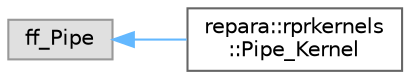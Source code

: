 digraph "类继承关系图"
{
 // LATEX_PDF_SIZE
  bgcolor="transparent";
  edge [fontname=Helvetica,fontsize=10,labelfontname=Helvetica,labelfontsize=10];
  node [fontname=Helvetica,fontsize=10,shape=box,height=0.2,width=0.4];
  rankdir="LR";
  Node0 [id="Node000000",label="ff_Pipe",height=0.2,width=0.4,color="grey60", fillcolor="#E0E0E0", style="filled",tooltip=" "];
  Node0 -> Node1 [id="edge4926_Node000000_Node000001",dir="back",color="steelblue1",style="solid",tooltip=" "];
  Node1 [id="Node000001",label="repara::rprkernels\l::Pipe_Kernel",height=0.2,width=0.4,color="grey40", fillcolor="white", style="filled",URL="$classrepara_1_1rprkernels_1_1_pipe___kernel.html",tooltip=" "];
}
